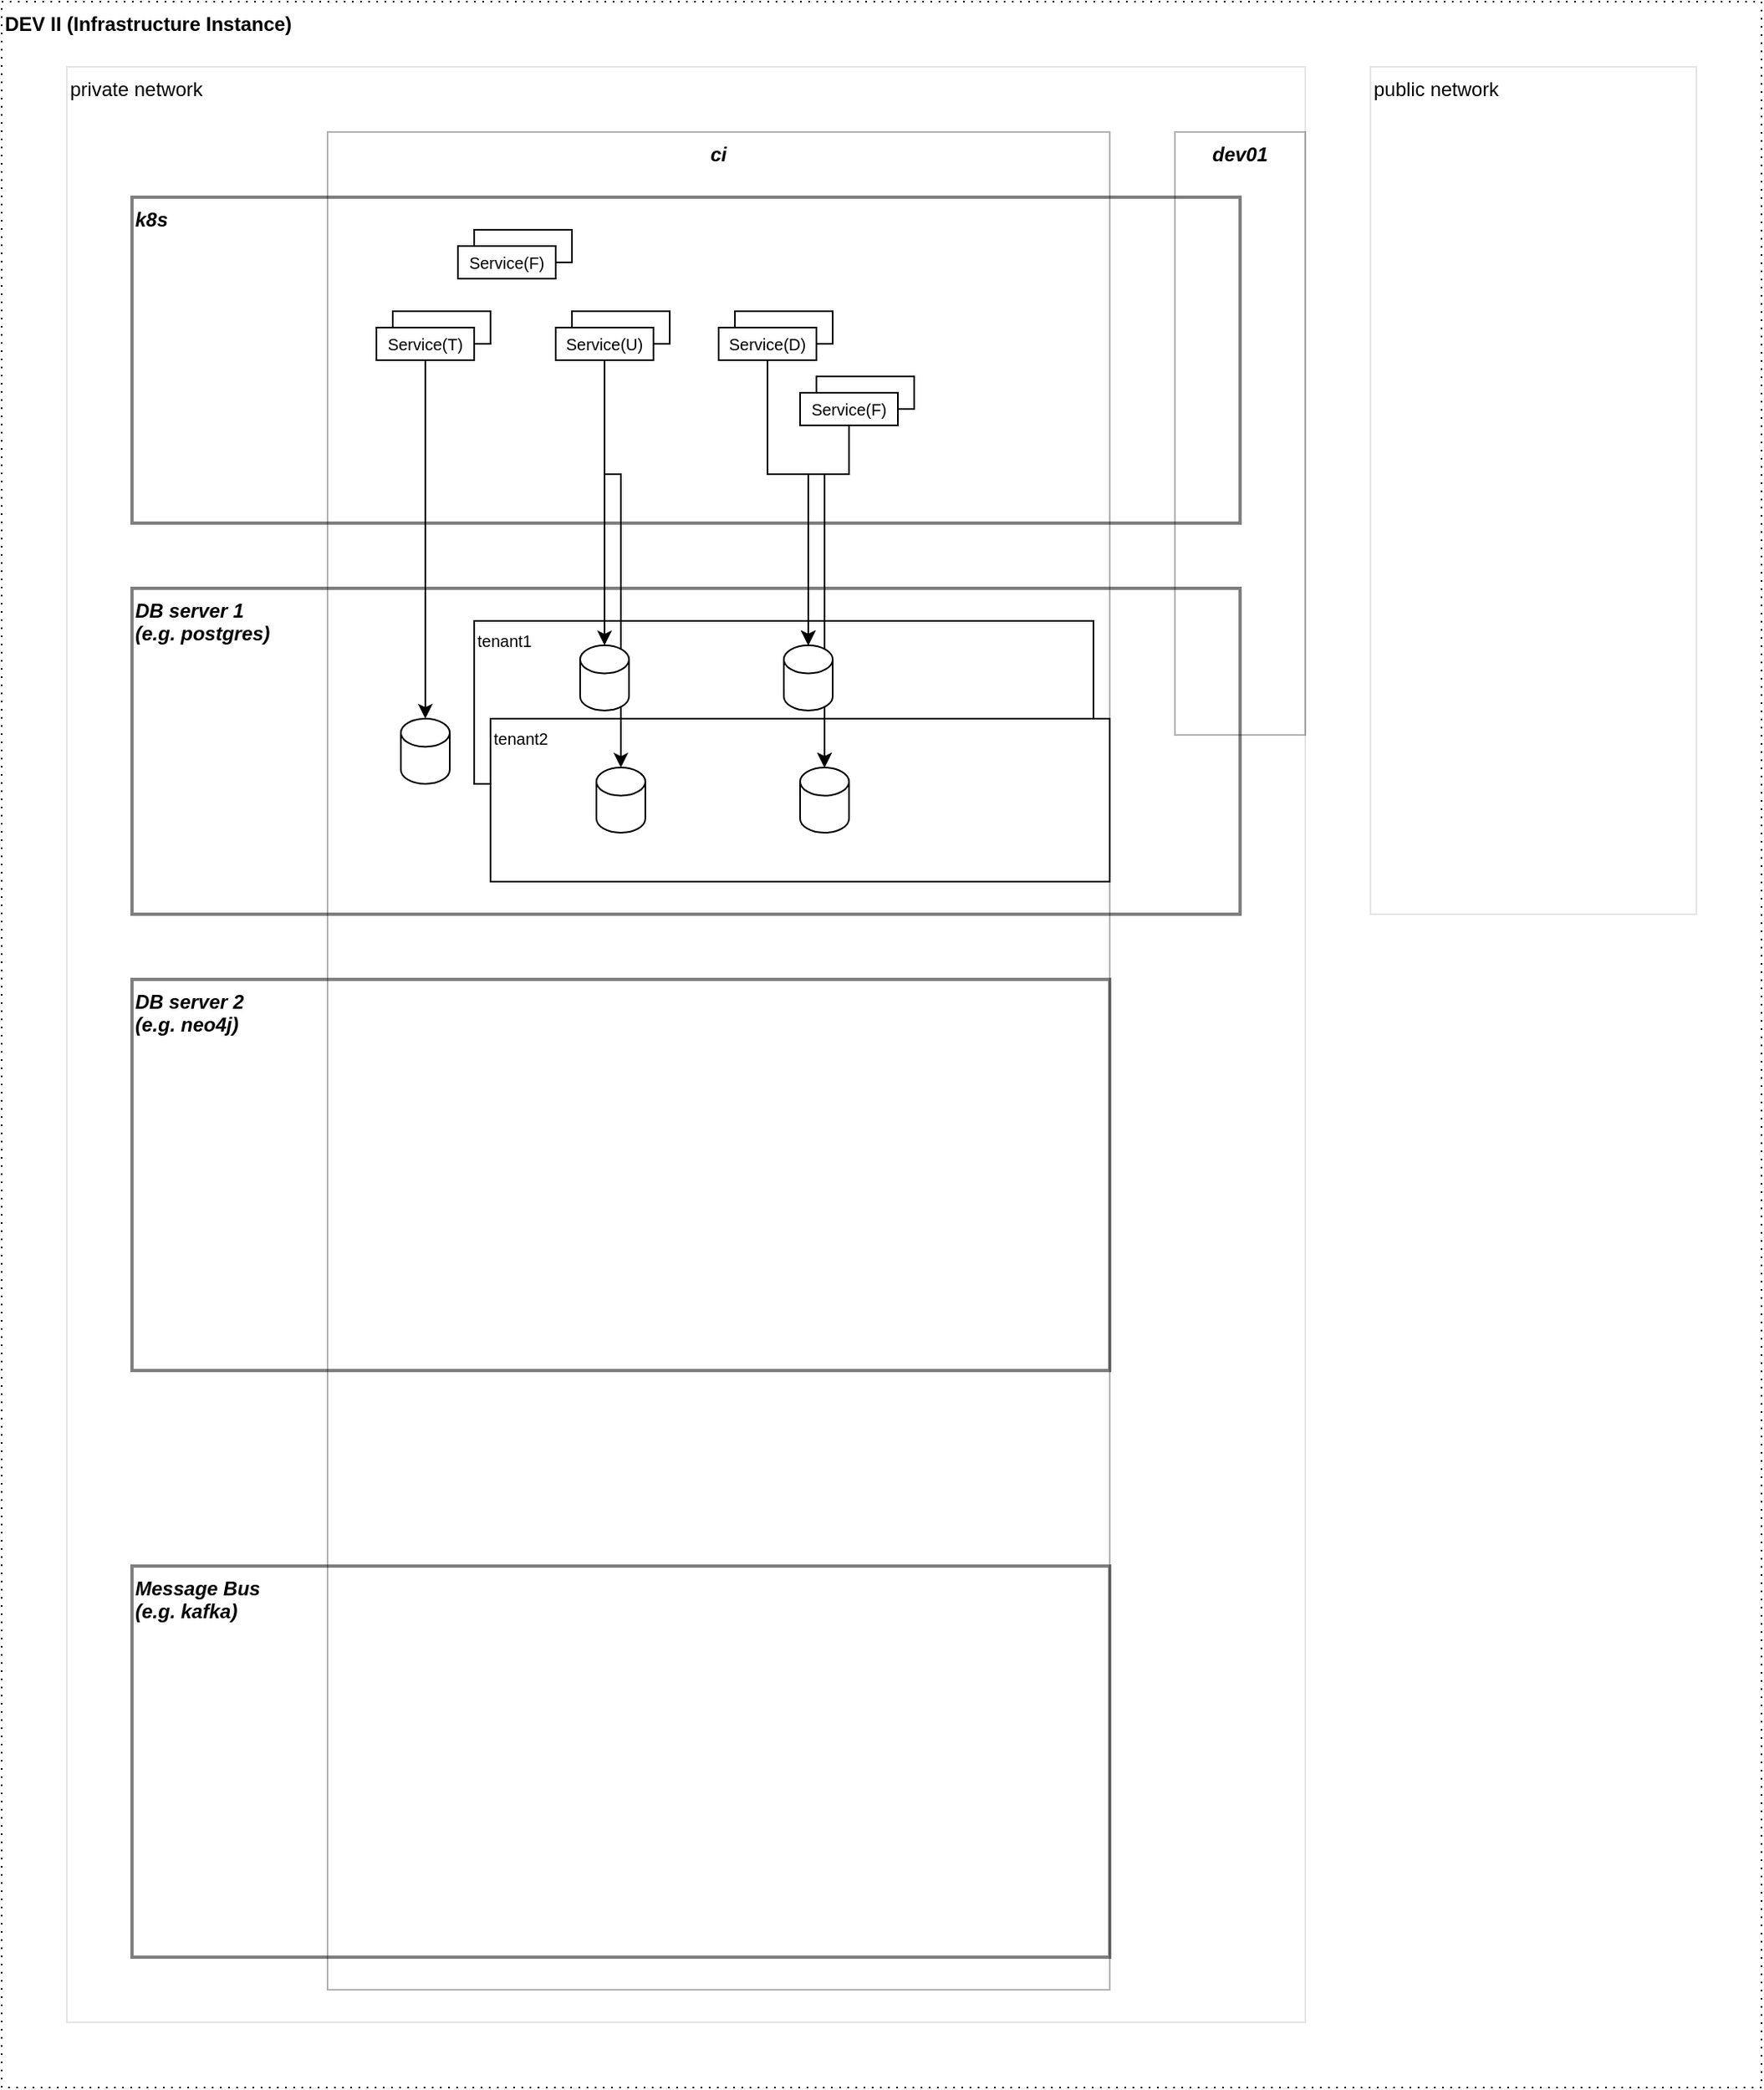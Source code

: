 <mxfile version="17.4.2" type="device"><diagram name="Page-1" id="c4acf3e9-155e-7222-9cf6-157b1a14988f"><mxGraphModel dx="1230" dy="714" grid="1" gridSize="10" guides="1" tooltips="1" connect="1" arrows="1" fold="1" page="1" pageScale="1" pageWidth="1169" pageHeight="827" background="none" math="0" shadow="0"><root><mxCell id="0"/><mxCell id="1" parent="0"/><mxCell id="on0BcYr9je2dkrzuS52b-1" value="DEV II (Infrastructure Instance)" style="rounded=0;whiteSpace=wrap;html=1;dashed=1;fillColor=none;align=left;verticalAlign=top;fontStyle=1;dashPattern=1 4;" vertex="1" parent="1"><mxGeometry x="40" y="40" width="1080" height="1280" as="geometry"/></mxCell><mxCell id="on0BcYr9je2dkrzuS52b-2" value="private network" style="rounded=0;whiteSpace=wrap;html=1;fillColor=none;align=left;horizontal=1;verticalAlign=top;spacing=2;opacity=10;" vertex="1" parent="1"><mxGeometry x="80" y="80" width="760" height="1200" as="geometry"/></mxCell><mxCell id="on0BcYr9je2dkrzuS52b-3" value="public network" style="rounded=0;whiteSpace=wrap;html=1;fillColor=none;align=left;horizontal=1;verticalAlign=top;spacing=2;opacity=10;" vertex="1" parent="1"><mxGeometry x="880" y="80" width="200" height="520" as="geometry"/></mxCell><mxCell id="on0BcYr9je2dkrzuS52b-6" value="k8s" style="rounded=0;whiteSpace=wrap;html=1;fillColor=none;fontStyle=3;verticalAlign=top;align=left;opacity=50;spacingLeft=0;spacingTop=0;strokeWidth=2;" vertex="1" parent="1"><mxGeometry x="120" y="160" width="680" height="200" as="geometry"/></mxCell><mxCell id="on0BcYr9je2dkrzuS52b-7" value="DB server 1&lt;br&gt;(e.g. postgres)" style="rounded=0;whiteSpace=wrap;html=1;fillColor=none;fontStyle=3;verticalAlign=top;align=left;opacity=50;strokeWidth=2;" vertex="1" parent="1"><mxGeometry x="120" y="400" width="680" height="200" as="geometry"/></mxCell><mxCell id="on0BcYr9je2dkrzuS52b-64" value="DB server 2&lt;br&gt;(e.g. neo4j)" style="rounded=0;whiteSpace=wrap;html=1;fillColor=none;fontStyle=3;verticalAlign=top;align=left;opacity=50;strokeWidth=2;" vertex="1" parent="1"><mxGeometry x="120" y="640" width="600" height="240" as="geometry"/></mxCell><mxCell id="on0BcYr9je2dkrzuS52b-5" value="dev01" style="rounded=0;whiteSpace=wrap;html=1;fillColor=none;fontStyle=3;verticalAlign=top;align=center;opacity=30;" vertex="1" parent="1"><mxGeometry x="760" y="120" width="80" height="370" as="geometry"/></mxCell><mxCell id="on0BcYr9je2dkrzuS52b-4" value="ci" style="rounded=0;whiteSpace=wrap;html=1;fillColor=none;fontStyle=3;verticalAlign=top;align=center;opacity=30;" vertex="1" parent="1"><mxGeometry x="240" y="120" width="480" height="1140" as="geometry"/></mxCell><mxCell id="on0BcYr9je2dkrzuS52b-65" value="Message Bus&lt;br&gt;(e.g. kafka)" style="rounded=0;whiteSpace=wrap;html=1;fillColor=none;fontStyle=3;verticalAlign=top;align=left;opacity=50;strokeWidth=2;" vertex="1" parent="1"><mxGeometry x="120" y="1000" width="600" height="240" as="geometry"/></mxCell><mxCell id="on0BcYr9je2dkrzuS52b-67" value="" style="shape=cylinder3;whiteSpace=wrap;html=1;boundedLbl=1;backgroundOutline=1;size=8.63;fontColor=#FF0000;strokeWidth=1;fillColor=none;" vertex="1" parent="1"><mxGeometry x="285" y="480" width="30" height="40" as="geometry"/></mxCell><mxCell id="on0BcYr9je2dkrzuS52b-68" value="" style="rounded=0;whiteSpace=wrap;html=1;fontColor=#000000;strokeWidth=1;fillColor=default;fontSize=10;" vertex="1" parent="1"><mxGeometry x="280" y="230" width="60" height="20" as="geometry"/></mxCell><mxCell id="on0BcYr9je2dkrzuS52b-69" value="&lt;font style=&quot;font-size: 10px;&quot;&gt;Service(T)&lt;/font&gt;" style="rounded=0;whiteSpace=wrap;html=1;fontColor=#000000;strokeWidth=1;fillColor=default;fontSize=10;" vertex="1" parent="1"><mxGeometry x="270" y="240" width="60" height="20" as="geometry"/></mxCell><mxCell id="on0BcYr9je2dkrzuS52b-70" value="" style="endArrow=classic;html=1;rounded=0;fontSize=10;fontColor=#000000;exitX=0.5;exitY=1;exitDx=0;exitDy=0;entryX=0.5;entryY=0;entryDx=0;entryDy=0;entryPerimeter=0;" edge="1" parent="1" source="on0BcYr9je2dkrzuS52b-69" target="on0BcYr9je2dkrzuS52b-67"><mxGeometry width="50" height="50" relative="1" as="geometry"><mxPoint x="390" y="360" as="sourcePoint"/><mxPoint x="440" y="310" as="targetPoint"/></mxGeometry></mxCell><mxCell id="on0BcYr9je2dkrzuS52b-71" value="tenant1" style="rounded=0;whiteSpace=wrap;html=1;fontSize=10;fontColor=#000000;strokeWidth=1;fillColor=default;align=left;verticalAlign=top;" vertex="1" parent="1"><mxGeometry x="330" y="420" width="380" height="100" as="geometry"/></mxCell><mxCell id="on0BcYr9je2dkrzuS52b-72" value="tenant2" style="rounded=0;whiteSpace=wrap;html=1;fontSize=10;fontColor=#000000;strokeWidth=1;fillColor=default;align=left;verticalAlign=top;" vertex="1" parent="1"><mxGeometry x="340" y="480" width="380" height="100" as="geometry"/></mxCell><mxCell id="on0BcYr9je2dkrzuS52b-73" value="" style="rounded=0;whiteSpace=wrap;html=1;fontColor=#000000;strokeWidth=1;fillColor=default;fontSize=10;" vertex="1" parent="1"><mxGeometry x="330" y="180" width="60" height="20" as="geometry"/></mxCell><mxCell id="on0BcYr9je2dkrzuS52b-74" value="&lt;font style=&quot;font-size: 10px&quot;&gt;Service(F)&lt;/font&gt;" style="rounded=0;whiteSpace=wrap;html=1;fontColor=#000000;strokeWidth=1;fillColor=default;fontSize=10;" vertex="1" parent="1"><mxGeometry x="320" y="190" width="60" height="20" as="geometry"/></mxCell><mxCell id="on0BcYr9je2dkrzuS52b-75" value="" style="rounded=0;whiteSpace=wrap;html=1;fontColor=#000000;strokeWidth=1;fillColor=default;fontSize=10;" vertex="1" parent="1"><mxGeometry x="390" y="230" width="60" height="20" as="geometry"/></mxCell><mxCell id="on0BcYr9je2dkrzuS52b-76" value="&lt;font style=&quot;font-size: 10px&quot;&gt;Service(U)&lt;/font&gt;" style="rounded=0;whiteSpace=wrap;html=1;fontColor=#000000;strokeWidth=1;fillColor=default;fontSize=10;" vertex="1" parent="1"><mxGeometry x="380" y="240" width="60" height="20" as="geometry"/></mxCell><mxCell id="on0BcYr9je2dkrzuS52b-77" value="" style="shape=cylinder3;whiteSpace=wrap;html=1;boundedLbl=1;backgroundOutline=1;size=8.63;fontColor=#FF0000;strokeWidth=1;fillColor=none;" vertex="1" parent="1"><mxGeometry x="405" y="510" width="30" height="40" as="geometry"/></mxCell><mxCell id="on0BcYr9je2dkrzuS52b-79" value="" style="rounded=0;whiteSpace=wrap;html=1;fontColor=#000000;strokeWidth=1;fillColor=default;fontSize=10;" vertex="1" parent="1"><mxGeometry x="490" y="230" width="60" height="20" as="geometry"/></mxCell><mxCell id="on0BcYr9je2dkrzuS52b-80" value="&lt;font style=&quot;font-size: 10px&quot;&gt;Service(D)&lt;/font&gt;" style="rounded=0;whiteSpace=wrap;html=1;fontColor=#000000;strokeWidth=1;fillColor=default;fontSize=10;" vertex="1" parent="1"><mxGeometry x="480" y="240" width="60" height="20" as="geometry"/></mxCell><mxCell id="on0BcYr9je2dkrzuS52b-81" value="" style="rounded=0;whiteSpace=wrap;html=1;fontColor=#000000;strokeWidth=1;fillColor=default;fontSize=10;" vertex="1" parent="1"><mxGeometry x="540" y="270" width="60" height="20" as="geometry"/></mxCell><mxCell id="on0BcYr9je2dkrzuS52b-82" value="&lt;font style=&quot;font-size: 10px&quot;&gt;Service(F)&lt;/font&gt;" style="rounded=0;whiteSpace=wrap;html=1;fontColor=#000000;strokeWidth=1;fillColor=default;fontSize=10;" vertex="1" parent="1"><mxGeometry x="530" y="280" width="60" height="20" as="geometry"/></mxCell><mxCell id="on0BcYr9je2dkrzuS52b-83" value="" style="endArrow=classic;html=1;rounded=0;fontSize=10;fontColor=#000000;exitX=0.5;exitY=1;exitDx=0;exitDy=0;entryX=0.5;entryY=0;entryDx=0;entryDy=0;entryPerimeter=0;" edge="1" parent="1" source="on0BcYr9je2dkrzuS52b-76" target="on0BcYr9je2dkrzuS52b-78"><mxGeometry width="50" height="50" relative="1" as="geometry"><mxPoint x="310" y="270" as="sourcePoint"/><mxPoint x="310" y="510" as="targetPoint"/></mxGeometry></mxCell><mxCell id="on0BcYr9je2dkrzuS52b-84" value="" style="endArrow=classic;html=1;rounded=0;fontSize=10;fontColor=#000000;exitX=0.5;exitY=1;exitDx=0;exitDy=0;entryX=0.5;entryY=0;entryDx=0;entryDy=0;entryPerimeter=0;edgeStyle=orthogonalEdgeStyle;" edge="1" parent="1" source="on0BcYr9je2dkrzuS52b-76" target="on0BcYr9je2dkrzuS52b-77"><mxGeometry width="50" height="50" relative="1" as="geometry"><mxPoint x="420" y="270" as="sourcePoint"/><mxPoint x="420" y="480" as="targetPoint"/><Array as="points"><mxPoint x="410" y="330"/><mxPoint x="420" y="330"/></Array></mxGeometry></mxCell><mxCell id="on0BcYr9je2dkrzuS52b-78" value="" style="shape=cylinder3;whiteSpace=wrap;html=1;boundedLbl=1;backgroundOutline=1;size=8.63;fontColor=#FF0000;strokeWidth=1;fillColor=default;" vertex="1" parent="1"><mxGeometry x="395" y="435" width="30" height="40" as="geometry"/></mxCell><mxCell id="on0BcYr9je2dkrzuS52b-86" value="" style="endArrow=classic;html=1;rounded=0;fontSize=10;fontColor=#000000;exitX=0.5;exitY=1;exitDx=0;exitDy=0;entryX=0.5;entryY=0;entryDx=0;entryDy=0;entryPerimeter=0;edgeStyle=orthogonalEdgeStyle;" edge="1" parent="1" source="on0BcYr9je2dkrzuS52b-80" target="on0BcYr9je2dkrzuS52b-85"><mxGeometry width="50" height="50" relative="1" as="geometry"><mxPoint x="420" y="270" as="sourcePoint"/><mxPoint x="430" y="560" as="targetPoint"/><Array as="points"><mxPoint x="510" y="330"/><mxPoint x="535" y="330"/></Array></mxGeometry></mxCell><mxCell id="on0BcYr9je2dkrzuS52b-87" value="" style="endArrow=classic;html=1;rounded=0;fontSize=10;fontColor=#000000;exitX=0.5;exitY=1;exitDx=0;exitDy=0;entryX=0.5;entryY=0;entryDx=0;entryDy=0;entryPerimeter=0;edgeStyle=orthogonalEdgeStyle;" edge="1" parent="1" source="on0BcYr9je2dkrzuS52b-82" target="on0BcYr9je2dkrzuS52b-85"><mxGeometry width="50" height="50" relative="1" as="geometry"><mxPoint x="520" y="270" as="sourcePoint"/><mxPoint x="530" y="485" as="targetPoint"/><Array as="points"><mxPoint x="560" y="330"/><mxPoint x="535" y="330"/></Array></mxGeometry></mxCell><mxCell id="on0BcYr9je2dkrzuS52b-88" value="" style="shape=cylinder3;whiteSpace=wrap;html=1;boundedLbl=1;backgroundOutline=1;size=8.63;fontColor=#FF0000;strokeWidth=1;fillColor=none;" vertex="1" parent="1"><mxGeometry x="530" y="510" width="30" height="40" as="geometry"/></mxCell><mxCell id="on0BcYr9je2dkrzuS52b-89" value="" style="endArrow=classic;html=1;rounded=0;fontSize=10;fontColor=#000000;exitX=0.5;exitY=1;exitDx=0;exitDy=0;entryX=0.5;entryY=0;entryDx=0;entryDy=0;entryPerimeter=0;edgeStyle=orthogonalEdgeStyle;" edge="1" parent="1" source="on0BcYr9je2dkrzuS52b-80" target="on0BcYr9je2dkrzuS52b-88"><mxGeometry width="50" height="50" relative="1" as="geometry"><mxPoint x="520" y="270" as="sourcePoint"/><mxPoint x="545" y="485" as="targetPoint"/><Array as="points"><mxPoint x="510" y="330"/><mxPoint x="545" y="330"/></Array></mxGeometry></mxCell><mxCell id="on0BcYr9je2dkrzuS52b-90" value="" style="endArrow=classic;html=1;rounded=0;fontSize=10;fontColor=#000000;exitX=0.5;exitY=1;exitDx=0;exitDy=0;entryX=0.5;entryY=0;entryDx=0;entryDy=0;entryPerimeter=0;edgeStyle=orthogonalEdgeStyle;" edge="1" parent="1" source="on0BcYr9je2dkrzuS52b-82" target="on0BcYr9je2dkrzuS52b-88"><mxGeometry width="50" height="50" relative="1" as="geometry"><mxPoint x="570" y="310" as="sourcePoint"/><mxPoint x="545" y="485" as="targetPoint"/><Array as="points"><mxPoint x="560" y="330"/><mxPoint x="545" y="330"/></Array></mxGeometry></mxCell><mxCell id="on0BcYr9je2dkrzuS52b-85" value="" style="shape=cylinder3;whiteSpace=wrap;html=1;boundedLbl=1;backgroundOutline=1;size=8.63;fontColor=#FF0000;strokeWidth=1;fillColor=default;" vertex="1" parent="1"><mxGeometry x="520" y="435" width="30" height="40" as="geometry"/></mxCell></root></mxGraphModel></diagram></mxfile>